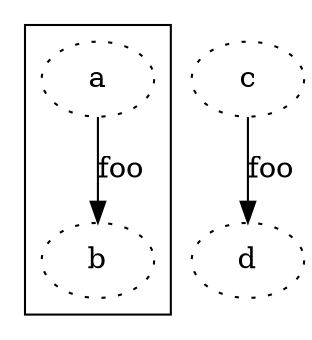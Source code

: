 STRICT DIGRAPH "graph" {
	EDGE [ label=foo ]
	NODE [ style=dotted ]
	SUBGRAPH cluster_me {
		a -> b
	}
	c -> d
}
